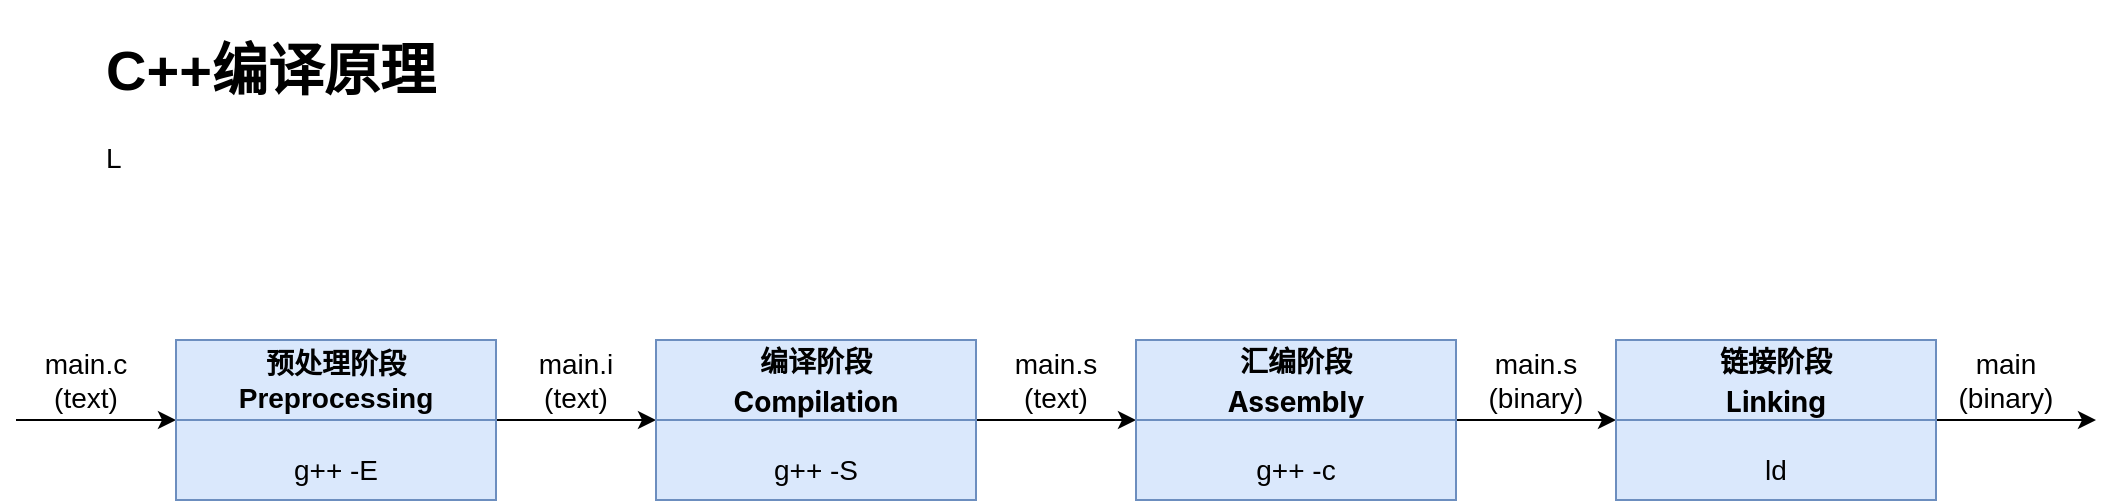 <mxfile version="20.8.20" type="github" pages="3">
  <diagram id="2QaJKraNP7_s9oX8NELw" name="Compile">
    <mxGraphModel dx="1773" dy="1879" grid="1" gridSize="10" guides="1" tooltips="1" connect="1" arrows="1" fold="1" page="1" pageScale="1" pageWidth="827" pageHeight="1169" math="0" shadow="0">
      <root>
        <mxCell id="0" />
        <mxCell id="1" parent="0" />
        <mxCell id="NPvGiKjx7n4U_hySeIdq-13" value="" style="group;fillColor=#dae8fc;strokeColor=#6c8ebf;container=0;" parent="1" vertex="1" connectable="0">
          <mxGeometry x="40" y="120" width="160" height="80" as="geometry" />
        </mxCell>
        <mxCell id="NPvGiKjx7n4U_hySeIdq-14" style="edgeStyle=orthogonalEdgeStyle;rounded=0;orthogonalLoop=1;jettySize=auto;html=1;exitX=1;exitY=0.5;exitDx=0;exitDy=0;entryX=0;entryY=0.5;entryDx=0;entryDy=0;fontSize=14;" parent="1" source="NPvGiKjx7n4U_hySeIdq-1" target="NPvGiKjx7n4U_hySeIdq-3" edge="1">
          <mxGeometry relative="1" as="geometry" />
        </mxCell>
        <mxCell id="NPvGiKjx7n4U_hySeIdq-18" style="edgeStyle=orthogonalEdgeStyle;rounded=0;orthogonalLoop=1;jettySize=auto;html=1;exitX=1;exitY=0.5;exitDx=0;exitDy=0;entryX=0;entryY=0.5;entryDx=0;entryDy=0;fontSize=14;" parent="1" source="NPvGiKjx7n4U_hySeIdq-3" target="NPvGiKjx7n4U_hySeIdq-5" edge="1">
          <mxGeometry relative="1" as="geometry" />
        </mxCell>
        <mxCell id="NPvGiKjx7n4U_hySeIdq-19" style="edgeStyle=orthogonalEdgeStyle;rounded=0;orthogonalLoop=1;jettySize=auto;html=1;exitX=1;exitY=0.5;exitDx=0;exitDy=0;entryX=0;entryY=0.5;entryDx=0;entryDy=0;fontSize=14;" parent="1" source="NPvGiKjx7n4U_hySeIdq-5" target="NPvGiKjx7n4U_hySeIdq-7" edge="1">
          <mxGeometry relative="1" as="geometry" />
        </mxCell>
        <mxCell id="NPvGiKjx7n4U_hySeIdq-20" value="" style="endArrow=classic;html=1;rounded=0;fontSize=14;entryX=0;entryY=0.5;entryDx=0;entryDy=0;exitX=0;exitY=1;exitDx=0;exitDy=0;" parent="1" source="NPvGiKjx7n4U_hySeIdq-27" target="NPvGiKjx7n4U_hySeIdq-1" edge="1">
          <mxGeometry width="50" height="50" relative="1" as="geometry">
            <mxPoint x="-60" y="160" as="sourcePoint" />
            <mxPoint x="-80" y="150" as="targetPoint" />
          </mxGeometry>
        </mxCell>
        <mxCell id="NPvGiKjx7n4U_hySeIdq-22" value="main.i&lt;br&gt;(text)" style="text;html=1;strokeColor=none;fillColor=none;align=center;verticalAlign=middle;whiteSpace=wrap;rounded=0;fontSize=14;" parent="1" vertex="1">
          <mxGeometry x="210" y="120" width="60" height="40" as="geometry" />
        </mxCell>
        <mxCell id="NPvGiKjx7n4U_hySeIdq-23" value="main.s&lt;br&gt;(text)" style="text;html=1;strokeColor=none;fillColor=none;align=center;verticalAlign=middle;whiteSpace=wrap;rounded=0;fontSize=14;" parent="1" vertex="1">
          <mxGeometry x="450" y="120" width="60" height="40" as="geometry" />
        </mxCell>
        <mxCell id="NPvGiKjx7n4U_hySeIdq-24" value="main.s&lt;br&gt;(binary)" style="text;html=1;strokeColor=none;fillColor=none;align=center;verticalAlign=middle;whiteSpace=wrap;rounded=0;fontSize=14;" parent="1" vertex="1">
          <mxGeometry x="690" y="120" width="60" height="40" as="geometry" />
        </mxCell>
        <mxCell id="NPvGiKjx7n4U_hySeIdq-25" style="edgeStyle=orthogonalEdgeStyle;rounded=0;orthogonalLoop=1;jettySize=auto;html=1;exitX=1;exitY=0.5;exitDx=0;exitDy=0;fontSize=14;" parent="1" source="NPvGiKjx7n4U_hySeIdq-7" edge="1">
          <mxGeometry relative="1" as="geometry">
            <mxPoint x="1000" y="160" as="targetPoint" />
          </mxGeometry>
        </mxCell>
        <mxCell id="NPvGiKjx7n4U_hySeIdq-26" value="main&lt;br&gt;(binary)" style="text;html=1;strokeColor=none;fillColor=none;align=center;verticalAlign=middle;whiteSpace=wrap;rounded=0;fontSize=14;" parent="1" vertex="1">
          <mxGeometry x="920" y="120" width="70" height="40" as="geometry" />
        </mxCell>
        <mxCell id="NPvGiKjx7n4U_hySeIdq-27" value="&lt;span style=&quot;background-color: rgb(255, 255, 255);&quot;&gt;main.c&lt;/span&gt;&lt;br style=&quot;&quot;&gt;&lt;span style=&quot;background-color: rgb(255, 255, 255);&quot;&gt;(text)&lt;/span&gt;" style="text;html=1;strokeColor=none;fillColor=none;align=center;verticalAlign=middle;whiteSpace=wrap;rounded=0;fontSize=14;" parent="1" vertex="1">
          <mxGeometry x="-40" y="120" width="70" height="40" as="geometry" />
        </mxCell>
        <mxCell id="NPvGiKjx7n4U_hySeIdq-1" value="" style="rounded=0;whiteSpace=wrap;html=1;fillColor=#dae8fc;strokeColor=#6c8ebf;" parent="1" vertex="1">
          <mxGeometry x="40" y="120" width="160" height="80" as="geometry" />
        </mxCell>
        <mxCell id="NPvGiKjx7n4U_hySeIdq-2" value="&lt;font style=&quot;font-size: 14px;&quot;&gt;&lt;b&gt;预处理阶段Preprocessing&lt;/b&gt;&lt;/font&gt;" style="text;html=1;strokeColor=#6c8ebf;fillColor=#dae8fc;align=center;verticalAlign=middle;whiteSpace=wrap;rounded=0;" parent="1" vertex="1">
          <mxGeometry x="40" y="120" width="160" height="40" as="geometry" />
        </mxCell>
        <mxCell id="NPvGiKjx7n4U_hySeIdq-9" value="g++ -E" style="text;html=1;strokeColor=none;fillColor=none;align=center;verticalAlign=middle;whiteSpace=wrap;rounded=0;fontSize=14;" parent="1" vertex="1">
          <mxGeometry x="40" y="170" width="160" height="30" as="geometry" />
        </mxCell>
        <mxCell id="NPvGiKjx7n4U_hySeIdq-3" value="" style="rounded=0;whiteSpace=wrap;html=1;fillColor=#dae8fc;strokeColor=#6c8ebf;" parent="1" vertex="1">
          <mxGeometry x="280" y="120" width="160" height="80" as="geometry" />
        </mxCell>
        <mxCell id="NPvGiKjx7n4U_hySeIdq-4" value="&lt;span style=&quot;box-sizing: border-box; outline: 0px; overflow-wrap: break-word; font-family: -apple-system, &amp;quot;SF UI Text&amp;quot;, Arial, &amp;quot;PingFang SC&amp;quot;, &amp;quot;Hiragino Sans GB&amp;quot;, &amp;quot;Microsoft YaHei&amp;quot;, &amp;quot;WenQuanYi Micro Hei&amp;quot;, sans-serif, SimHei, SimSun; font-size: 16px; text-align: left;&quot;&gt;&lt;span style=&quot;box-sizing: border-box; outline: 0px; margin: 0px; padding: 0px; overflow-wrap: break-word; font-size: 14px;&quot;&gt;&lt;b style=&quot;&quot;&gt;编译阶段&lt;br&gt;Compilation&lt;/b&gt;&lt;/span&gt;&lt;/span&gt;" style="text;html=1;strokeColor=#6c8ebf;fillColor=#dae8fc;align=center;verticalAlign=middle;whiteSpace=wrap;rounded=0;" parent="1" vertex="1">
          <mxGeometry x="280" y="120" width="160" height="40" as="geometry" />
        </mxCell>
        <mxCell id="NPvGiKjx7n4U_hySeIdq-10" value="g++ -S" style="text;html=1;strokeColor=none;fillColor=none;align=center;verticalAlign=middle;whiteSpace=wrap;rounded=0;fontSize=14;" parent="1" vertex="1">
          <mxGeometry x="280" y="170" width="160" height="30" as="geometry" />
        </mxCell>
        <mxCell id="NPvGiKjx7n4U_hySeIdq-5" value="" style="rounded=0;whiteSpace=wrap;html=1;fillColor=#dae8fc;strokeColor=#6c8ebf;" parent="1" vertex="1">
          <mxGeometry x="520" y="120" width="160" height="80" as="geometry" />
        </mxCell>
        <mxCell id="NPvGiKjx7n4U_hySeIdq-6" value="&lt;span style=&quot;box-sizing: border-box; outline: 0px; font-weight: 700; overflow-wrap: break-word; font-family: -apple-system, &amp;quot;SF UI Text&amp;quot;, Arial, &amp;quot;PingFang SC&amp;quot;, &amp;quot;Hiragino Sans GB&amp;quot;, &amp;quot;Microsoft YaHei&amp;quot;, &amp;quot;WenQuanYi Micro Hei&amp;quot;, sans-serif, SimHei, SimSun; font-size: 16px; text-align: left;&quot;&gt;&lt;span style=&quot;box-sizing: border-box; outline: 0px; margin: 0px; padding: 0px; overflow-wrap: break-word; font-size: 14px;&quot;&gt;汇编阶段&lt;br&gt;Assembly&lt;/span&gt;&lt;/span&gt;" style="text;html=1;strokeColor=#6c8ebf;fillColor=#dae8fc;align=center;verticalAlign=middle;whiteSpace=wrap;rounded=0;" parent="1" vertex="1">
          <mxGeometry x="520" y="120" width="160" height="40" as="geometry" />
        </mxCell>
        <mxCell id="NPvGiKjx7n4U_hySeIdq-11" value="g++ -c" style="text;html=1;strokeColor=none;fillColor=none;align=center;verticalAlign=middle;whiteSpace=wrap;rounded=0;fontSize=14;" parent="1" vertex="1">
          <mxGeometry x="520" y="170" width="160" height="30" as="geometry" />
        </mxCell>
        <mxCell id="NPvGiKjx7n4U_hySeIdq-7" value="" style="rounded=0;whiteSpace=wrap;html=1;fillColor=#dae8fc;strokeColor=#6c8ebf;" parent="1" vertex="1">
          <mxGeometry x="760" y="120" width="160" height="80" as="geometry" />
        </mxCell>
        <mxCell id="NPvGiKjx7n4U_hySeIdq-8" value="&lt;span style=&quot;box-sizing: border-box; outline: 0px; font-weight: 700; overflow-wrap: break-word; font-family: -apple-system, &amp;quot;SF UI Text&amp;quot;, Arial, &amp;quot;PingFang SC&amp;quot;, &amp;quot;Hiragino Sans GB&amp;quot;, &amp;quot;Microsoft YaHei&amp;quot;, &amp;quot;WenQuanYi Micro Hei&amp;quot;, sans-serif, SimHei, SimSun; font-size: 16px; text-align: left;&quot;&gt;&lt;span style=&quot;box-sizing: border-box; outline: 0px; margin: 0px; padding: 0px; overflow-wrap: break-word; font-size: 14px;&quot;&gt;链接阶段&lt;br&gt;Linking&lt;/span&gt;&lt;/span&gt;" style="text;html=1;strokeColor=#6c8ebf;fillColor=#dae8fc;align=center;verticalAlign=middle;whiteSpace=wrap;rounded=0;" parent="1" vertex="1">
          <mxGeometry x="760" y="120" width="160" height="40" as="geometry" />
        </mxCell>
        <mxCell id="NPvGiKjx7n4U_hySeIdq-12" value="ld" style="text;html=1;strokeColor=none;fillColor=none;align=center;verticalAlign=middle;whiteSpace=wrap;rounded=0;fontSize=14;" parent="1" vertex="1">
          <mxGeometry x="760" y="170" width="160" height="30" as="geometry" />
        </mxCell>
        <mxCell id="NPvGiKjx7n4U_hySeIdq-28" value="&lt;h1&gt;C++编译原理&lt;/h1&gt;&lt;p&gt;L&lt;/p&gt;" style="text;html=1;strokeColor=none;fillColor=none;spacing=5;spacingTop=-20;whiteSpace=wrap;overflow=hidden;rounded=0;labelBackgroundColor=none;fontSize=14;" parent="1" vertex="1">
          <mxGeometry y="-40" width="880" height="120" as="geometry" />
        </mxCell>
      </root>
    </mxGraphModel>
  </diagram>
  <diagram id="-bMnwvA1zlrodXuLsn9L" name="ObjectModel">
    <mxGraphModel dx="2261" dy="1933" grid="1" gridSize="10" guides="1" tooltips="1" connect="1" arrows="1" fold="1" page="1" pageScale="1" pageWidth="827" pageHeight="1169" math="0" shadow="0">
      <root>
        <mxCell id="0" />
        <mxCell id="1" parent="0" />
        <mxCell id="Qu3RIkdoz-vAz7AUVEhQ-127" value="" style="rounded=0;whiteSpace=wrap;html=1;fontSize=14;fillColor=#f5f5f5;fontColor=#333333;strokeColor=none;" parent="1" vertex="1">
          <mxGeometry x="630" y="850" width="140" height="100" as="geometry" />
        </mxCell>
        <mxCell id="Qu3RIkdoz-vAz7AUVEhQ-126" value="" style="rounded=0;whiteSpace=wrap;html=1;fontSize=14;fillColor=#f5f5f5;fontColor=#333333;strokeColor=none;" parent="1" vertex="1">
          <mxGeometry x="180" y="870" width="410" height="170" as="geometry" />
        </mxCell>
        <mxCell id="Qu3RIkdoz-vAz7AUVEhQ-125" value="" style="rounded=0;whiteSpace=wrap;html=1;fontSize=14;fillColor=#eeeeee;strokeColor=none;" parent="1" vertex="1">
          <mxGeometry x="180" y="680" width="410" height="170" as="geometry" />
        </mxCell>
        <mxCell id="Qu3RIkdoz-vAz7AUVEhQ-124" value="" style="rounded=0;whiteSpace=wrap;html=1;fontSize=14;fillColor=#f5f5f5;fontColor=#333333;strokeColor=none;" parent="1" vertex="1">
          <mxGeometry x="-280" y="710" width="430" height="240" as="geometry" />
        </mxCell>
        <mxCell id="Qu3RIkdoz-vAz7AUVEhQ-1" value="&lt;font style=&quot;font-size: 14px;&quot;&gt;Point::Point(float)&lt;/font&gt;" style="rounded=0;whiteSpace=wrap;html=1;fillColor=#dae8fc;strokeColor=#6c8ebf;align=left;" parent="1" vertex="1">
          <mxGeometry y="80" width="240" height="40" as="geometry" />
        </mxCell>
        <mxCell id="Qu3RIkdoz-vAz7AUVEhQ-2" value="&lt;font style=&quot;font-size: 14px;&quot;&gt;float Point::x()&lt;/font&gt;" style="rounded=0;whiteSpace=wrap;html=1;fillColor=#dae8fc;strokeColor=#6c8ebf;align=left;" parent="1" vertex="1">
          <mxGeometry y="240" width="240" height="40" as="geometry" />
        </mxCell>
        <mxCell id="Qu3RIkdoz-vAz7AUVEhQ-3" value="&lt;font style=&quot;font-size: 14px;&quot;&gt;Point::~Point()&lt;/font&gt;" style="rounded=0;whiteSpace=wrap;html=1;fillColor=#dae8fc;strokeColor=#6c8ebf;align=left;" parent="1" vertex="1">
          <mxGeometry y="160" width="240" height="40" as="geometry" />
        </mxCell>
        <mxCell id="Qu3RIkdoz-vAz7AUVEhQ-4" value="&lt;font style=&quot;font-size: 14px;&quot;&gt;int Point::PointCount()&lt;/font&gt;" style="rounded=0;whiteSpace=wrap;html=1;fillColor=#dae8fc;strokeColor=#6c8ebf;align=left;" parent="1" vertex="1">
          <mxGeometry y="320" width="240" height="40" as="geometry" />
        </mxCell>
        <mxCell id="Qu3RIkdoz-vAz7AUVEhQ-5" value="&lt;font style=&quot;font-size: 14px;&quot;&gt;float Point::_x&lt;/font&gt;" style="rounded=0;whiteSpace=wrap;html=1;fillColor=#ffe6cc;strokeColor=#d79b00;align=left;" parent="1" vertex="1">
          <mxGeometry y="480" width="240" height="40" as="geometry" />
        </mxCell>
        <mxCell id="Qu3RIkdoz-vAz7AUVEhQ-6" value="&lt;font style=&quot;font-size: 14px;&quot;&gt;ostream&amp;amp; Point::print(ostream&amp;amp; os)&lt;/font&gt;" style="rounded=0;whiteSpace=wrap;html=1;fillColor=#dae8fc;strokeColor=#6c8ebf;align=left;" parent="1" vertex="1">
          <mxGeometry y="400" width="240" height="40" as="geometry" />
        </mxCell>
        <mxCell id="Qu3RIkdoz-vAz7AUVEhQ-7" value="&lt;font style=&quot;font-size: 14px;&quot;&gt;int&amp;nbsp; Point::_point_cout&lt;/font&gt;" style="rounded=0;whiteSpace=wrap;html=1;fillColor=#ffe6cc;strokeColor=#d79b00;align=left;" parent="1" vertex="1">
          <mxGeometry y="560" width="240" height="40" as="geometry" />
        </mxCell>
        <mxCell id="Qu3RIkdoz-vAz7AUVEhQ-8" value="" style="rounded=0;whiteSpace=wrap;html=1;fontSize=14;fillColor=#f8cecc;strokeColor=#b85450;" parent="1" vertex="1">
          <mxGeometry x="-200" y="200" width="120" height="280" as="geometry" />
        </mxCell>
        <mxCell id="Qu3RIkdoz-vAz7AUVEhQ-17" style="edgeStyle=orthogonalEdgeStyle;rounded=0;orthogonalLoop=1;jettySize=auto;html=1;entryX=0;entryY=0.5;entryDx=0;entryDy=0;fontSize=14;startArrow=oval;startFill=1;" parent="1" source="Qu3RIkdoz-vAz7AUVEhQ-9" target="Qu3RIkdoz-vAz7AUVEhQ-1" edge="1">
          <mxGeometry relative="1" as="geometry">
            <Array as="points">
              <mxPoint x="-70" y="220" />
              <mxPoint x="-70" y="100" />
            </Array>
          </mxGeometry>
        </mxCell>
        <mxCell id="Qu3RIkdoz-vAz7AUVEhQ-9" value="" style="rounded=0;whiteSpace=wrap;html=1;fontSize=14;fillColor=#dae8fc;strokeColor=#6c8ebf;" parent="1" vertex="1">
          <mxGeometry x="-200" y="200" width="120" height="40" as="geometry" />
        </mxCell>
        <mxCell id="Qu3RIkdoz-vAz7AUVEhQ-18" style="edgeStyle=orthogonalEdgeStyle;rounded=0;orthogonalLoop=1;jettySize=auto;html=1;exitX=1;exitY=0.5;exitDx=0;exitDy=0;entryX=0;entryY=0.5;entryDx=0;entryDy=0;fontSize=14;startArrow=oval;startFill=1;" parent="1" source="Qu3RIkdoz-vAz7AUVEhQ-10" target="Qu3RIkdoz-vAz7AUVEhQ-3" edge="1">
          <mxGeometry relative="1" as="geometry">
            <Array as="points">
              <mxPoint x="-50" y="260" />
              <mxPoint x="-50" y="180" />
            </Array>
          </mxGeometry>
        </mxCell>
        <mxCell id="Qu3RIkdoz-vAz7AUVEhQ-10" value="" style="rounded=0;whiteSpace=wrap;html=1;fontSize=14;fillColor=#dae8fc;strokeColor=#6c8ebf;" parent="1" vertex="1">
          <mxGeometry x="-200" y="240" width="120" height="40" as="geometry" />
        </mxCell>
        <mxCell id="Qu3RIkdoz-vAz7AUVEhQ-19" style="edgeStyle=orthogonalEdgeStyle;rounded=0;orthogonalLoop=1;jettySize=auto;html=1;exitX=1;exitY=0.5;exitDx=0;exitDy=0;entryX=0;entryY=0.25;entryDx=0;entryDy=0;fontSize=14;startArrow=oval;startFill=1;" parent="1" source="Qu3RIkdoz-vAz7AUVEhQ-11" target="Qu3RIkdoz-vAz7AUVEhQ-2" edge="1">
          <mxGeometry relative="1" as="geometry" />
        </mxCell>
        <mxCell id="Qu3RIkdoz-vAz7AUVEhQ-11" value="" style="rounded=0;whiteSpace=wrap;html=1;fontSize=14;fillColor=#dae8fc;strokeColor=#6c8ebf;" parent="1" vertex="1">
          <mxGeometry x="-200" y="280" width="120" height="40" as="geometry" />
        </mxCell>
        <mxCell id="Qu3RIkdoz-vAz7AUVEhQ-20" style="edgeStyle=orthogonalEdgeStyle;rounded=0;orthogonalLoop=1;jettySize=auto;html=1;exitX=1;exitY=0.5;exitDx=0;exitDy=0;entryX=0;entryY=0.5;entryDx=0;entryDy=0;fontSize=14;startArrow=oval;startFill=1;" parent="1" source="Qu3RIkdoz-vAz7AUVEhQ-12" target="Qu3RIkdoz-vAz7AUVEhQ-4" edge="1">
          <mxGeometry relative="1" as="geometry" />
        </mxCell>
        <mxCell id="Qu3RIkdoz-vAz7AUVEhQ-12" value="" style="rounded=0;whiteSpace=wrap;html=1;fontSize=14;fillColor=#dae8fc;strokeColor=#6c8ebf;" parent="1" vertex="1">
          <mxGeometry x="-200" y="320" width="120" height="40" as="geometry" />
        </mxCell>
        <mxCell id="Qu3RIkdoz-vAz7AUVEhQ-21" style="edgeStyle=orthogonalEdgeStyle;rounded=0;orthogonalLoop=1;jettySize=auto;html=1;exitX=1;exitY=0.5;exitDx=0;exitDy=0;entryX=0;entryY=0.5;entryDx=0;entryDy=0;fontSize=14;startArrow=oval;startFill=1;" parent="1" source="Qu3RIkdoz-vAz7AUVEhQ-13" target="Qu3RIkdoz-vAz7AUVEhQ-6" edge="1">
          <mxGeometry relative="1" as="geometry">
            <Array as="points">
              <mxPoint x="-40" y="380" />
              <mxPoint x="-40" y="420" />
            </Array>
          </mxGeometry>
        </mxCell>
        <mxCell id="Qu3RIkdoz-vAz7AUVEhQ-13" value="" style="rounded=0;whiteSpace=wrap;html=1;fontSize=14;fillColor=#dae8fc;strokeColor=#6c8ebf;" parent="1" vertex="1">
          <mxGeometry x="-200" y="360" width="120" height="40" as="geometry" />
        </mxCell>
        <mxCell id="Qu3RIkdoz-vAz7AUVEhQ-22" style="edgeStyle=orthogonalEdgeStyle;rounded=0;orthogonalLoop=1;jettySize=auto;html=1;exitX=1;exitY=0.5;exitDx=0;exitDy=0;entryX=0;entryY=0.5;entryDx=0;entryDy=0;fontSize=14;startArrow=oval;startFill=1;" parent="1" source="Qu3RIkdoz-vAz7AUVEhQ-14" target="Qu3RIkdoz-vAz7AUVEhQ-5" edge="1">
          <mxGeometry relative="1" as="geometry">
            <Array as="points">
              <mxPoint x="-50" y="420" />
              <mxPoint x="-50" y="500" />
            </Array>
          </mxGeometry>
        </mxCell>
        <mxCell id="Qu3RIkdoz-vAz7AUVEhQ-14" value="" style="rounded=0;whiteSpace=wrap;html=1;fontSize=14;fillColor=#ffe6cc;strokeColor=#d79b00;" parent="1" vertex="1">
          <mxGeometry x="-200" y="400" width="120" height="40" as="geometry" />
        </mxCell>
        <mxCell id="Qu3RIkdoz-vAz7AUVEhQ-23" style="edgeStyle=orthogonalEdgeStyle;rounded=0;orthogonalLoop=1;jettySize=auto;html=1;exitX=1;exitY=0.5;exitDx=0;exitDy=0;entryX=0;entryY=0.5;entryDx=0;entryDy=0;fontSize=14;startArrow=oval;startFill=1;" parent="1" source="Qu3RIkdoz-vAz7AUVEhQ-15" target="Qu3RIkdoz-vAz7AUVEhQ-7" edge="1">
          <mxGeometry relative="1" as="geometry">
            <Array as="points">
              <mxPoint x="-60" y="460" />
              <mxPoint x="-60" y="580" />
            </Array>
          </mxGeometry>
        </mxCell>
        <mxCell id="Qu3RIkdoz-vAz7AUVEhQ-15" value="" style="rounded=0;whiteSpace=wrap;html=1;fontSize=14;fillColor=#ffe6cc;strokeColor=#d79b00;" parent="1" vertex="1">
          <mxGeometry x="-200" y="440" width="120" height="40" as="geometry" />
        </mxCell>
        <mxCell id="Qu3RIkdoz-vAz7AUVEhQ-24" value="Point pt;" style="text;html=1;strokeColor=none;fillColor=none;align=center;verticalAlign=middle;whiteSpace=wrap;rounded=0;fontSize=14;" parent="1" vertex="1">
          <mxGeometry x="-200" y="490" width="60" height="30" as="geometry" />
        </mxCell>
        <mxCell id="Qu3RIkdoz-vAz7AUVEhQ-26" value="&lt;h1 style=&quot;border-color: var(--border-color);&quot;&gt;简单对象模型(Simple Object Model)&lt;/h1&gt;&lt;p&gt;L&lt;/p&gt;" style="text;html=1;strokeColor=none;fillColor=none;spacing=5;spacingTop=-20;whiteSpace=wrap;overflow=hidden;rounded=0;fontSize=14;" parent="1" vertex="1">
          <mxGeometry x="-190" y="-80" width="490" height="120" as="geometry" />
        </mxCell>
        <mxCell id="Qu3RIkdoz-vAz7AUVEhQ-34" value="" style="rounded=0;whiteSpace=wrap;html=1;fontSize=14;fillColor=#f8cecc;strokeColor=#b85450;" parent="1" vertex="1">
          <mxGeometry x="320" y="160" width="120" height="80" as="geometry" />
        </mxCell>
        <mxCell id="Qu3RIkdoz-vAz7AUVEhQ-53" style="edgeStyle=orthogonalEdgeStyle;rounded=0;orthogonalLoop=1;jettySize=auto;html=1;exitX=1;exitY=0.5;exitDx=0;exitDy=0;entryX=0;entryY=0.5;entryDx=0;entryDy=0;fontSize=14;startArrow=oval;startFill=1;fillColor=#ffe6cc;strokeColor=#d79b00;" parent="1" source="Qu3RIkdoz-vAz7AUVEhQ-36" target="Qu3RIkdoz-vAz7AUVEhQ-31" edge="1">
          <mxGeometry relative="1" as="geometry">
            <Array as="points">
              <mxPoint x="480" y="180" />
              <mxPoint x="480" y="100" />
            </Array>
          </mxGeometry>
        </mxCell>
        <mxCell id="Qu3RIkdoz-vAz7AUVEhQ-36" value="" style="rounded=0;whiteSpace=wrap;html=1;fontSize=14;fillColor=#ffe6cc;strokeColor=#d79b00;" parent="1" vertex="1">
          <mxGeometry x="320" y="160" width="120" height="40" as="geometry" />
        </mxCell>
        <mxCell id="Qu3RIkdoz-vAz7AUVEhQ-54" style="edgeStyle=orthogonalEdgeStyle;rounded=0;orthogonalLoop=1;jettySize=auto;html=1;exitX=1;exitY=0.5;exitDx=0;exitDy=0;entryX=0;entryY=0.75;entryDx=0;entryDy=0;fontSize=14;startArrow=oval;startFill=1;fillColor=#dae8fc;strokeColor=#6c8ebf;" parent="1" source="Qu3RIkdoz-vAz7AUVEhQ-38" target="Qu3RIkdoz-vAz7AUVEhQ-51" edge="1">
          <mxGeometry relative="1" as="geometry" />
        </mxCell>
        <mxCell id="Qu3RIkdoz-vAz7AUVEhQ-38" value="" style="rounded=0;whiteSpace=wrap;html=1;fontSize=14;fillColor=#dae8fc;strokeColor=#6c8ebf;" parent="1" vertex="1">
          <mxGeometry x="320" y="200" width="120" height="40" as="geometry" />
        </mxCell>
        <mxCell id="Qu3RIkdoz-vAz7AUVEhQ-49" value="Point pt;" style="text;html=1;strokeColor=none;fillColor=none;align=center;verticalAlign=middle;whiteSpace=wrap;rounded=0;fontSize=14;" parent="1" vertex="1">
          <mxGeometry x="320" y="250" width="60" height="30" as="geometry" />
        </mxCell>
        <mxCell id="Qu3RIkdoz-vAz7AUVEhQ-50" value="" style="group;fillColor=#ffe6cc;strokeColor=#d79b00;" parent="1" vertex="1" connectable="0">
          <mxGeometry x="520" y="80" width="240" height="80" as="geometry" />
        </mxCell>
        <mxCell id="Qu3RIkdoz-vAz7AUVEhQ-31" value="&lt;font style=&quot;font-size: 14px;&quot;&gt;_x&lt;/font&gt;" style="rounded=0;whiteSpace=wrap;html=1;fillColor=#ffe6cc;strokeColor=#d79b00;align=left;" parent="Qu3RIkdoz-vAz7AUVEhQ-50" vertex="1">
          <mxGeometry width="240" height="40" as="geometry" />
        </mxCell>
        <mxCell id="Qu3RIkdoz-vAz7AUVEhQ-33" value="&lt;font style=&quot;font-size: 14px;&quot;&gt;_point_cout&lt;/font&gt;" style="rounded=0;whiteSpace=wrap;html=1;fillColor=#ffe6cc;strokeColor=#d79b00;align=left;" parent="Qu3RIkdoz-vAz7AUVEhQ-50" vertex="1">
          <mxGeometry y="40" width="240" height="40" as="geometry" />
        </mxCell>
        <mxCell id="Qu3RIkdoz-vAz7AUVEhQ-52" value="" style="group" parent="1" vertex="1" connectable="0">
          <mxGeometry x="520" y="240" width="240" height="200" as="geometry" />
        </mxCell>
        <mxCell id="Qu3RIkdoz-vAz7AUVEhQ-27" value="&lt;font style=&quot;font-size: 14px;&quot;&gt;Point::Point(float)&lt;/font&gt;" style="rounded=0;whiteSpace=wrap;html=1;fillColor=#dae8fc;strokeColor=#6c8ebf;align=left;" parent="Qu3RIkdoz-vAz7AUVEhQ-52" vertex="1">
          <mxGeometry width="240" height="40" as="geometry" />
        </mxCell>
        <mxCell id="Qu3RIkdoz-vAz7AUVEhQ-29" value="&lt;font style=&quot;font-size: 14px;&quot;&gt;Point::~Point()&lt;/font&gt;" style="rounded=0;whiteSpace=wrap;html=1;fillColor=#dae8fc;strokeColor=#6c8ebf;align=left;" parent="Qu3RIkdoz-vAz7AUVEhQ-52" vertex="1">
          <mxGeometry y="40" width="240" height="40" as="geometry" />
        </mxCell>
        <mxCell id="Qu3RIkdoz-vAz7AUVEhQ-30" value="&lt;font style=&quot;font-size: 14px;&quot;&gt;int Point::PointCount()&lt;/font&gt;" style="rounded=0;whiteSpace=wrap;html=1;fillColor=#dae8fc;strokeColor=#6c8ebf;align=left;" parent="Qu3RIkdoz-vAz7AUVEhQ-52" vertex="1">
          <mxGeometry y="120" width="240" height="40" as="geometry" />
        </mxCell>
        <mxCell id="Qu3RIkdoz-vAz7AUVEhQ-32" value="&lt;font style=&quot;font-size: 14px;&quot;&gt;ostream&amp;amp; Point::print(ostream&amp;amp; os)&lt;/font&gt;" style="rounded=0;whiteSpace=wrap;html=1;fillColor=#dae8fc;strokeColor=#6c8ebf;align=left;" parent="Qu3RIkdoz-vAz7AUVEhQ-52" vertex="1">
          <mxGeometry y="160" width="240" height="40" as="geometry" />
        </mxCell>
        <mxCell id="Qu3RIkdoz-vAz7AUVEhQ-51" value="&lt;font style=&quot;font-size: 14px;&quot;&gt;float Point::x()&lt;/font&gt;" style="rounded=0;whiteSpace=wrap;html=1;fillColor=#dae8fc;strokeColor=#6c8ebf;align=left;" parent="Qu3RIkdoz-vAz7AUVEhQ-52" vertex="1">
          <mxGeometry y="80" width="240" height="40" as="geometry" />
        </mxCell>
        <mxCell id="Qu3RIkdoz-vAz7AUVEhQ-57" value="Member Data Table(内含实际数据)" style="text;html=1;strokeColor=none;fillColor=none;align=left;verticalAlign=middle;whiteSpace=wrap;rounded=0;fontSize=14;" parent="1" vertex="1">
          <mxGeometry x="520" y="170" width="230" height="30" as="geometry" />
        </mxCell>
        <mxCell id="Qu3RIkdoz-vAz7AUVEhQ-58" value="Function Member Table(内含函数地址)" style="text;html=1;strokeColor=none;fillColor=none;align=left;verticalAlign=middle;whiteSpace=wrap;rounded=0;fontSize=14;" parent="1" vertex="1">
          <mxGeometry x="520" y="445" width="260" height="30" as="geometry" />
        </mxCell>
        <mxCell id="Qu3RIkdoz-vAz7AUVEhQ-59" value="&lt;h1 style=&quot;border-color: var(--border-color);&quot;&gt;表格驱动模型(Table-driven Object Model)&lt;/h1&gt;&lt;p&gt;L&lt;/p&gt;" style="text;html=1;strokeColor=none;fillColor=none;spacing=5;spacingTop=-20;whiteSpace=wrap;overflow=hidden;rounded=0;fontSize=14;" parent="1" vertex="1">
          <mxGeometry x="320" y="-80" width="550" height="120" as="geometry" />
        </mxCell>
        <mxCell id="Qu3RIkdoz-vAz7AUVEhQ-60" value="" style="rounded=0;whiteSpace=wrap;html=1;fontSize=14;fillColor=#f8cecc;strokeColor=#b85450;" parent="1" vertex="1">
          <mxGeometry x="920" y="160" width="120" height="80" as="geometry" />
        </mxCell>
        <mxCell id="Qu3RIkdoz-vAz7AUVEhQ-61" style="edgeStyle=orthogonalEdgeStyle;rounded=0;orthogonalLoop=1;jettySize=auto;html=1;exitX=1;exitY=0.5;exitDx=0;exitDy=0;entryX=0;entryY=0.5;entryDx=0;entryDy=0;fontSize=14;startArrow=oval;startFill=1;fillColor=#ffe6cc;strokeColor=#d79b00;" parent="1" source="Qu3RIkdoz-vAz7AUVEhQ-62" target="Qu3RIkdoz-vAz7AUVEhQ-67" edge="1">
          <mxGeometry relative="1" as="geometry">
            <Array as="points">
              <mxPoint x="1080" y="180" />
              <mxPoint x="1080" y="100" />
            </Array>
          </mxGeometry>
        </mxCell>
        <mxCell id="Qu3RIkdoz-vAz7AUVEhQ-62" value="float _x" style="rounded=0;whiteSpace=wrap;html=1;fontSize=14;fillColor=#ffe6cc;strokeColor=#d79b00;" parent="1" vertex="1">
          <mxGeometry x="920" y="160" width="120" height="40" as="geometry" />
        </mxCell>
        <mxCell id="Qu3RIkdoz-vAz7AUVEhQ-86" style="edgeStyle=orthogonalEdgeStyle;rounded=0;orthogonalLoop=1;jettySize=auto;html=1;exitX=1;exitY=0.5;exitDx=0;exitDy=0;entryX=0;entryY=0.5;entryDx=0;entryDy=0;fontSize=14;startArrow=oval;startFill=1;" parent="1" source="Qu3RIkdoz-vAz7AUVEhQ-64" target="Qu3RIkdoz-vAz7AUVEhQ-79" edge="1">
          <mxGeometry relative="1" as="geometry" />
        </mxCell>
        <mxCell id="Qu3RIkdoz-vAz7AUVEhQ-64" value="__vptr__Point" style="rounded=0;whiteSpace=wrap;html=1;fontSize=14;fillColor=#e1d5e7;strokeColor=#9673a6;" parent="1" vertex="1">
          <mxGeometry x="920" y="200" width="120" height="40" as="geometry" />
        </mxCell>
        <mxCell id="Qu3RIkdoz-vAz7AUVEhQ-65" value="Point pt;" style="text;html=1;strokeColor=none;fillColor=none;align=left;verticalAlign=middle;whiteSpace=wrap;rounded=0;fontSize=14;" parent="1" vertex="1">
          <mxGeometry x="920" y="290" width="120" height="30" as="geometry" />
        </mxCell>
        <mxCell id="Qu3RIkdoz-vAz7AUVEhQ-66" value="" style="group;fillColor=#ffe6cc;strokeColor=#d79b00;" parent="1" vertex="1" connectable="0">
          <mxGeometry x="1120" y="80" width="240" height="80" as="geometry" />
        </mxCell>
        <mxCell id="Qu3RIkdoz-vAz7AUVEhQ-67" value="&lt;font style=&quot;font-size: 14px;&quot;&gt;_x&lt;/font&gt;" style="rounded=0;whiteSpace=wrap;html=1;fillColor=#ffe6cc;strokeColor=#d79b00;align=left;" parent="Qu3RIkdoz-vAz7AUVEhQ-66" vertex="1">
          <mxGeometry width="240" height="40" as="geometry" />
        </mxCell>
        <mxCell id="Qu3RIkdoz-vAz7AUVEhQ-68" value="&lt;font style=&quot;font-size: 14px;&quot;&gt;_point_cout&lt;/font&gt;" style="rounded=0;whiteSpace=wrap;html=1;fillColor=#ffe6cc;strokeColor=#d79b00;align=left;" parent="Qu3RIkdoz-vAz7AUVEhQ-66" vertex="1">
          <mxGeometry y="40" width="240" height="40" as="geometry" />
        </mxCell>
        <mxCell id="Qu3RIkdoz-vAz7AUVEhQ-75" value="Member Data Table(内含实际数据)" style="text;html=1;strokeColor=none;fillColor=none;align=left;verticalAlign=middle;whiteSpace=wrap;rounded=0;fontSize=14;" parent="1" vertex="1">
          <mxGeometry x="1120" y="170" width="230" height="30" as="geometry" />
        </mxCell>
        <mxCell id="Qu3RIkdoz-vAz7AUVEhQ-76" value="&lt;b&gt;type_info for Pint&lt;/b&gt;" style="text;html=1;strokeColor=none;fillColor=none;align=left;verticalAlign=middle;whiteSpace=wrap;rounded=0;fontSize=14;" parent="1" vertex="1">
          <mxGeometry x="1400" y="210" width="240" height="30" as="geometry" />
        </mxCell>
        <mxCell id="Qu3RIkdoz-vAz7AUVEhQ-84" style="edgeStyle=orthogonalEdgeStyle;rounded=0;orthogonalLoop=1;jettySize=auto;html=1;exitX=1;exitY=0.5;exitDx=0;exitDy=0;entryX=0;entryY=0.5;entryDx=0;entryDy=0;fontSize=14;startArrow=oval;startFill=1;fillColor=#f8cecc;strokeColor=#b85450;" parent="1" source="Qu3RIkdoz-vAz7AUVEhQ-78" target="Qu3RIkdoz-vAz7AUVEhQ-73" edge="1">
          <mxGeometry relative="1" as="geometry" />
        </mxCell>
        <mxCell id="Qu3RIkdoz-vAz7AUVEhQ-83" style="edgeStyle=orthogonalEdgeStyle;rounded=0;orthogonalLoop=1;jettySize=auto;html=1;exitX=1;exitY=0.5;exitDx=0;exitDy=0;entryX=0;entryY=0.5;entryDx=0;entryDy=0;fontSize=14;startArrow=oval;startFill=1;fillColor=#f8cecc;strokeColor=#b85450;" parent="1" source="Qu3RIkdoz-vAz7AUVEhQ-79" target="Qu3RIkdoz-vAz7AUVEhQ-71" edge="1">
          <mxGeometry relative="1" as="geometry" />
        </mxCell>
        <mxCell id="Qu3RIkdoz-vAz7AUVEhQ-85" style="edgeStyle=orthogonalEdgeStyle;rounded=0;orthogonalLoop=1;jettySize=auto;html=1;exitX=1;exitY=0.5;exitDx=0;exitDy=0;entryX=0;entryY=0.5;entryDx=0;entryDy=0;fontSize=14;startArrow=oval;startFill=1;fillColor=#d5e8d4;strokeColor=#82b366;" parent="1" source="Qu3RIkdoz-vAz7AUVEhQ-80" target="Qu3RIkdoz-vAz7AUVEhQ-82" edge="1">
          <mxGeometry relative="1" as="geometry" />
        </mxCell>
        <mxCell id="Qu3RIkdoz-vAz7AUVEhQ-81" value="virtual table for Point" style="text;html=1;strokeColor=none;fillColor=none;align=left;verticalAlign=middle;whiteSpace=wrap;rounded=0;fontSize=14;" parent="1" vertex="1">
          <mxGeometry x="1120" y="370" width="240" height="30" as="geometry" />
        </mxCell>
        <mxCell id="Qu3RIkdoz-vAz7AUVEhQ-82" value="" style="rounded=0;whiteSpace=wrap;html=1;fontSize=14;fillColor=#d5e8d4;strokeColor=#82b366;" parent="1" vertex="1">
          <mxGeometry x="1400" y="160" width="240" height="40" as="geometry" />
        </mxCell>
        <mxCell id="Qu3RIkdoz-vAz7AUVEhQ-71" value="&lt;font style=&quot;font-size: 14px;&quot;&gt;Point::~Point()&lt;/font&gt;" style="rounded=0;whiteSpace=wrap;html=1;fillColor=#f8cecc;strokeColor=#b85450;align=left;" parent="1" vertex="1">
          <mxGeometry x="1400" y="280" width="240" height="40" as="geometry" />
        </mxCell>
        <mxCell id="Qu3RIkdoz-vAz7AUVEhQ-73" value="&lt;font style=&quot;font-size: 14px;&quot;&gt;ostream&amp;amp; Point::print(ostream&amp;amp; os)&lt;/font&gt;" style="rounded=0;whiteSpace=wrap;html=1;fillColor=#f8cecc;strokeColor=#b85450;align=left;" parent="1" vertex="1">
          <mxGeometry x="1400" y="360" width="240" height="40" as="geometry" />
        </mxCell>
        <mxCell id="Qu3RIkdoz-vAz7AUVEhQ-87" value="" style="group" parent="1" vertex="1" connectable="0">
          <mxGeometry x="1120" y="240" width="240" height="120" as="geometry" />
        </mxCell>
        <mxCell id="Qu3RIkdoz-vAz7AUVEhQ-78" value="" style="rounded=0;whiteSpace=wrap;html=1;fontSize=14;fillColor=#f8cecc;strokeColor=#b85450;" parent="Qu3RIkdoz-vAz7AUVEhQ-87" vertex="1">
          <mxGeometry y="80" width="240" height="40" as="geometry" />
        </mxCell>
        <mxCell id="Qu3RIkdoz-vAz7AUVEhQ-79" value="" style="rounded=0;whiteSpace=wrap;html=1;fontSize=14;fillColor=#f8cecc;strokeColor=#b85450;" parent="Qu3RIkdoz-vAz7AUVEhQ-87" vertex="1">
          <mxGeometry y="40" width="240" height="40" as="geometry" />
        </mxCell>
        <mxCell id="Qu3RIkdoz-vAz7AUVEhQ-80" value="" style="rounded=0;whiteSpace=wrap;html=1;fontSize=14;fillColor=#d5e8d4;strokeColor=#82b366;" parent="Qu3RIkdoz-vAz7AUVEhQ-87" vertex="1">
          <mxGeometry width="240" height="40" as="geometry" />
        </mxCell>
        <mxCell id="Qu3RIkdoz-vAz7AUVEhQ-90" value="&lt;font style=&quot;font-size: 14px;&quot;&gt;static int Point::_point_cout&lt;/font&gt;" style="rounded=0;whiteSpace=wrap;html=1;fillColor=#ffff88;strokeColor=#36393d;align=left;" parent="1" vertex="1">
          <mxGeometry x="920" y="480" width="200" height="40" as="geometry" />
        </mxCell>
        <mxCell id="Qu3RIkdoz-vAz7AUVEhQ-91" value="&lt;font style=&quot;font-size: 14px;&quot;&gt;int Point::PointCount()&lt;/font&gt;" style="rounded=0;whiteSpace=wrap;html=1;fillColor=#dae8fc;strokeColor=#6c8ebf;align=left;" parent="1" vertex="1">
          <mxGeometry y="320" width="240" height="40" as="geometry" />
        </mxCell>
        <mxCell id="Qu3RIkdoz-vAz7AUVEhQ-92" value="&lt;font style=&quot;font-size: 14px;&quot;&gt;Point::Point(float)&lt;/font&gt;" style="rounded=0;whiteSpace=wrap;html=1;fillColor=#ffff88;strokeColor=#36393d;align=left;" parent="1" vertex="1">
          <mxGeometry x="1360" y="480" width="120" height="40" as="geometry" />
        </mxCell>
        <mxCell id="Qu3RIkdoz-vAz7AUVEhQ-93" value="&lt;font style=&quot;font-size: 14px;&quot;&gt;int Point::PointCount()&lt;/font&gt;" style="rounded=0;whiteSpace=wrap;html=1;fillColor=#ffff88;strokeColor=#36393d;align=left;" parent="1" vertex="1">
          <mxGeometry x="1160" y="480" width="160" height="40" as="geometry" />
        </mxCell>
        <mxCell id="Qu3RIkdoz-vAz7AUVEhQ-94" value="&lt;font style=&quot;font-size: 14px;&quot;&gt;float Point::x()&lt;/font&gt;" style="rounded=0;whiteSpace=wrap;html=1;fillColor=#ffff88;strokeColor=#36393d;align=left;" parent="1" vertex="1">
          <mxGeometry x="1520" y="480" width="120" height="40" as="geometry" />
        </mxCell>
        <mxCell id="Qu3RIkdoz-vAz7AUVEhQ-95" value="&lt;h1 style=&quot;border-color: var(--border-color);&quot;&gt;C++对象模型(C++ Object Model)&lt;/h1&gt;&lt;p&gt;L&lt;/p&gt;" style="text;html=1;strokeColor=none;fillColor=none;spacing=5;spacingTop=-20;whiteSpace=wrap;overflow=hidden;rounded=0;fontSize=14;" parent="1" vertex="1">
          <mxGeometry x="920" y="-80" width="550" height="120" as="geometry" />
        </mxCell>
        <mxCell id="Qu3RIkdoz-vAz7AUVEhQ-96" value="" style="rounded=0;whiteSpace=wrap;html=1;fontSize=14;" parent="1" vertex="1">
          <mxGeometry x="1720" y="160" width="120" height="60" as="geometry" />
        </mxCell>
        <mxCell id="Qu3RIkdoz-vAz7AUVEhQ-97" value="" style="rounded=0;whiteSpace=wrap;html=1;fontSize=14;" parent="1" vertex="1">
          <mxGeometry x="790" y="-200" width="120" height="40" as="geometry" />
        </mxCell>
        <mxCell id="Qu3RIkdoz-vAz7AUVEhQ-98" value="" style="rounded=0;whiteSpace=wrap;html=1;fontSize=14;" parent="1" vertex="1">
          <mxGeometry x="-280" y="1880" width="120" height="60" as="geometry" />
        </mxCell>
        <mxCell id="Qu3RIkdoz-vAz7AUVEhQ-99" value="" style="rounded=0;whiteSpace=wrap;html=1;fontSize=14;" parent="1" vertex="1">
          <mxGeometry x="-400" y="120" width="120" height="40" as="geometry" />
        </mxCell>
        <mxCell id="Qu3RIkdoz-vAz7AUVEhQ-100" value="" style="rounded=0;whiteSpace=wrap;html=1;fontSize=14;fillColor=#e6d0de;strokeColor=#996185;gradientColor=#d5739d;" parent="1" vertex="1">
          <mxGeometry x="-240" y="760" width="160" height="40" as="geometry" />
        </mxCell>
        <mxCell id="Qu3RIkdoz-vAz7AUVEhQ-101" value="bptr" style="rounded=0;whiteSpace=wrap;html=1;fontSize=14;fillColor=#e1d5e7;strokeColor=#9673a6;" parent="1" vertex="1">
          <mxGeometry x="-240" y="800" width="160" height="40" as="geometry" />
        </mxCell>
        <mxCell id="Qu3RIkdoz-vAz7AUVEhQ-102" value="" style="rounded=0;whiteSpace=wrap;html=1;fontSize=14;fillColor=#f8cecc;strokeColor=#b85450;" parent="1" vertex="1">
          <mxGeometry x="-40" y="820" width="160" height="40" as="geometry" />
        </mxCell>
        <mxCell id="Qu3RIkdoz-vAz7AUVEhQ-113" style="edgeStyle=orthogonalEdgeStyle;rounded=0;orthogonalLoop=1;jettySize=auto;html=1;exitX=1;exitY=0.5;exitDx=0;exitDy=0;entryX=0;entryY=0;entryDx=0;entryDy=0;fontSize=14;startArrow=oval;startFill=1;fillColor=#e1d5e7;strokeColor=#9673a6;" parent="1" source="Qu3RIkdoz-vAz7AUVEhQ-101" target="Qu3RIkdoz-vAz7AUVEhQ-102" edge="1">
          <mxGeometry relative="1" as="geometry">
            <Array as="points">
              <mxPoint x="-50" y="820" />
              <mxPoint x="-50" y="820" />
            </Array>
          </mxGeometry>
        </mxCell>
        <mxCell id="Qu3RIkdoz-vAz7AUVEhQ-103" value="" style="rounded=0;whiteSpace=wrap;html=1;fontSize=14;fillColor=#f8cecc;strokeColor=#b85450;" parent="1" vertex="1">
          <mxGeometry x="-40" y="860" width="160" height="40" as="geometry" />
        </mxCell>
        <mxCell id="Qu3RIkdoz-vAz7AUVEhQ-104" value="&lt;b&gt;base class table for iostream&amp;nbsp;&lt;/b&gt;" style="text;html=1;strokeColor=none;fillColor=none;align=left;verticalAlign=middle;whiteSpace=wrap;rounded=0;fontSize=14;" parent="1" vertex="1">
          <mxGeometry x="-40" y="900" width="200" height="30" as="geometry" />
        </mxCell>
        <mxCell id="Qu3RIkdoz-vAz7AUVEhQ-105" value="istream class object" style="rounded=0;whiteSpace=wrap;html=1;fontSize=14;fillColor=#dae8fc;strokeColor=#6c8ebf;" parent="1" vertex="1">
          <mxGeometry x="200" y="760" width="160" height="40" as="geometry" />
        </mxCell>
        <mxCell id="Qu3RIkdoz-vAz7AUVEhQ-106" value="ostream class object" style="rounded=0;whiteSpace=wrap;html=1;fontSize=14;fillColor=#dae8fc;strokeColor=#6c8ebf;" parent="1" vertex="1">
          <mxGeometry x="200" y="920" width="160" height="40" as="geometry" />
        </mxCell>
        <mxCell id="Qu3RIkdoz-vAz7AUVEhQ-107" value="" style="rounded=0;whiteSpace=wrap;html=1;fontSize=14;fillColor=#f8cecc;strokeColor=#b85450;" parent="1" vertex="1">
          <mxGeometry x="400" y="780" width="160" height="40" as="geometry" />
        </mxCell>
        <mxCell id="Qu3RIkdoz-vAz7AUVEhQ-111" style="edgeStyle=orthogonalEdgeStyle;rounded=0;orthogonalLoop=1;jettySize=auto;html=1;exitX=1;exitY=0.5;exitDx=0;exitDy=0;entryX=0;entryY=0;entryDx=0;entryDy=0;fontSize=14;startArrow=oval;startFill=1;" parent="1" source="Qu3RIkdoz-vAz7AUVEhQ-105" target="Qu3RIkdoz-vAz7AUVEhQ-107" edge="1">
          <mxGeometry relative="1" as="geometry">
            <Array as="points">
              <mxPoint x="390" y="780" />
              <mxPoint x="390" y="780" />
            </Array>
          </mxGeometry>
        </mxCell>
        <mxCell id="Qu3RIkdoz-vAz7AUVEhQ-108" value="&lt;b&gt;base class table for istream&amp;nbsp;&lt;/b&gt;" style="text;html=1;strokeColor=none;fillColor=none;align=left;verticalAlign=middle;whiteSpace=wrap;rounded=0;fontSize=14;" parent="1" vertex="1">
          <mxGeometry x="400" y="820" width="200" height="20" as="geometry" />
        </mxCell>
        <mxCell id="Qu3RIkdoz-vAz7AUVEhQ-109" value="" style="rounded=0;whiteSpace=wrap;html=1;fontSize=14;fillColor=#f8cecc;strokeColor=#b85450;" parent="1" vertex="1">
          <mxGeometry x="400" y="940" width="160" height="40" as="geometry" />
        </mxCell>
        <mxCell id="Qu3RIkdoz-vAz7AUVEhQ-112" style="edgeStyle=orthogonalEdgeStyle;rounded=0;orthogonalLoop=1;jettySize=auto;html=1;exitX=1;exitY=0.5;exitDx=0;exitDy=0;entryX=0;entryY=0;entryDx=0;entryDy=0;fontSize=14;startArrow=oval;startFill=1;" parent="1" source="Qu3RIkdoz-vAz7AUVEhQ-106" target="Qu3RIkdoz-vAz7AUVEhQ-109" edge="1">
          <mxGeometry relative="1" as="geometry">
            <Array as="points">
              <mxPoint x="390" y="940" />
              <mxPoint x="390" y="940" />
            </Array>
          </mxGeometry>
        </mxCell>
        <mxCell id="Qu3RIkdoz-vAz7AUVEhQ-110" value="&lt;b&gt;base class table for ostream&amp;nbsp;&lt;/b&gt;" style="text;html=1;strokeColor=none;fillColor=none;align=left;verticalAlign=middle;whiteSpace=wrap;rounded=0;fontSize=14;" parent="1" vertex="1">
          <mxGeometry x="400" y="980" width="200" height="20" as="geometry" />
        </mxCell>
        <mxCell id="Qu3RIkdoz-vAz7AUVEhQ-114" value="" style="rounded=0;whiteSpace=wrap;html=1;fontSize=14;fillColor=#ffe6cc;strokeColor=#d79b00;" parent="1" vertex="1">
          <mxGeometry x="640" y="870" width="120" height="40" as="geometry" />
        </mxCell>
        <mxCell id="Qu3RIkdoz-vAz7AUVEhQ-116" style="rounded=0;orthogonalLoop=1;jettySize=auto;html=1;exitX=1;exitY=0.5;exitDx=0;exitDy=0;entryX=0;entryY=0.5;entryDx=0;entryDy=0;fontSize=14;startArrow=oval;startFill=1;" parent="1" source="Qu3RIkdoz-vAz7AUVEhQ-107" target="Qu3RIkdoz-vAz7AUVEhQ-114" edge="1">
          <mxGeometry relative="1" as="geometry" />
        </mxCell>
        <mxCell id="Qu3RIkdoz-vAz7AUVEhQ-117" style="edgeStyle=none;rounded=0;orthogonalLoop=1;jettySize=auto;html=1;exitX=1;exitY=0.5;exitDx=0;exitDy=0;fontSize=14;startArrow=oval;startFill=1;entryX=0;entryY=0.5;entryDx=0;entryDy=0;" parent="1" source="Qu3RIkdoz-vAz7AUVEhQ-109" target="Qu3RIkdoz-vAz7AUVEhQ-114" edge="1">
          <mxGeometry relative="1" as="geometry">
            <mxPoint x="640" y="830" as="targetPoint" />
          </mxGeometry>
        </mxCell>
        <mxCell id="Qu3RIkdoz-vAz7AUVEhQ-115" value="ios class object" style="text;html=1;strokeColor=none;fillColor=none;align=left;verticalAlign=middle;whiteSpace=wrap;rounded=0;fontSize=14;" parent="1" vertex="1">
          <mxGeometry x="640" y="920" width="120" height="20" as="geometry" />
        </mxCell>
        <mxCell id="Qu3RIkdoz-vAz7AUVEhQ-120" value="iostream class object" style="text;html=1;strokeColor=none;fillColor=none;align=left;verticalAlign=middle;whiteSpace=wrap;rounded=0;fontSize=14;" parent="1" vertex="1">
          <mxGeometry x="-240" y="850" width="160" height="30" as="geometry" />
        </mxCell>
        <mxCell id="Qu3RIkdoz-vAz7AUVEhQ-121" value="" style="rounded=0;whiteSpace=wrap;html=1;fontSize=14;fillColor=#dae8fc;strokeColor=#6c8ebf;gradientColor=#7ea6e0;" parent="1" vertex="1">
          <mxGeometry x="200" y="720" width="160" height="40" as="geometry" />
        </mxCell>
        <mxCell id="Qu3RIkdoz-vAz7AUVEhQ-118" style="edgeStyle=orthogonalEdgeStyle;rounded=0;orthogonalLoop=1;jettySize=auto;html=1;exitX=1;exitY=0.5;exitDx=0;exitDy=0;entryX=0;entryY=0;entryDx=0;entryDy=0;fontSize=14;startArrow=oval;startFill=1;" parent="1" source="Qu3RIkdoz-vAz7AUVEhQ-102" target="Qu3RIkdoz-vAz7AUVEhQ-121" edge="1">
          <mxGeometry relative="1" as="geometry">
            <Array as="points">
              <mxPoint x="140" y="840" />
              <mxPoint x="140" y="720" />
            </Array>
          </mxGeometry>
        </mxCell>
        <mxCell id="Qu3RIkdoz-vAz7AUVEhQ-122" value="" style="rounded=0;whiteSpace=wrap;html=1;fontSize=14;fillColor=#dae8fc;strokeColor=#6c8ebf;gradientColor=#7ea6e0;" parent="1" vertex="1">
          <mxGeometry x="200" y="880" width="160" height="40" as="geometry" />
        </mxCell>
        <mxCell id="Qu3RIkdoz-vAz7AUVEhQ-119" style="edgeStyle=orthogonalEdgeStyle;rounded=0;orthogonalLoop=1;jettySize=auto;html=1;exitX=1;exitY=0.5;exitDx=0;exitDy=0;entryX=0;entryY=0;entryDx=0;entryDy=0;fontSize=14;startArrow=oval;startFill=1;" parent="1" source="Qu3RIkdoz-vAz7AUVEhQ-103" target="Qu3RIkdoz-vAz7AUVEhQ-122" edge="1">
          <mxGeometry relative="1" as="geometry">
            <Array as="points">
              <mxPoint x="150" y="880" />
              <mxPoint x="150" y="880" />
            </Array>
          </mxGeometry>
        </mxCell>
        <mxCell id="Wpx6yf3mIhWvGk7DnYqP-5" style="rounded=0;orthogonalLoop=1;jettySize=auto;html=1;exitX=1;exitY=0.5;exitDx=0;exitDy=0;entryX=0;entryY=0.5;entryDx=0;entryDy=0;strokeWidth=1;fontSize=14;edgeStyle=orthogonalEdgeStyle;" edge="1" parent="1" source="Wpx6yf3mIhWvGk7DnYqP-1" target="Wpx6yf3mIhWvGk7DnYqP-4">
          <mxGeometry relative="1" as="geometry" />
        </mxCell>
        <mxCell id="Wpx6yf3mIhWvGk7DnYqP-1" value="" style="rounded=0;whiteSpace=wrap;html=1;strokeWidth=1;fontSize=14;fillColor=#dae8fc;strokeColor=#6c8ebf;" vertex="1" parent="1">
          <mxGeometry x="-220" y="1270" width="200" height="80" as="geometry" />
        </mxCell>
        <mxCell id="Wpx6yf3mIhWvGk7DnYqP-2" value="char 1 byte&lt;br&gt;(because Y is empty class)" style="rounded=0;whiteSpace=wrap;html=1;strokeWidth=1;fontSize=14;fillColor=#ffe6cc;strokeColor=#d79b00;" vertex="1" parent="1">
          <mxGeometry x="-220" y="1350" width="200" height="30" as="geometry" />
        </mxCell>
        <mxCell id="Wpx6yf3mIhWvGk7DnYqP-3" value="alignment padding" style="rounded=0;whiteSpace=wrap;html=1;strokeWidth=1;fontSize=14;fillColor=#f8cecc;strokeColor=#b85450;" vertex="1" parent="1">
          <mxGeometry x="-220" y="1380" width="200" height="50" as="geometry" />
        </mxCell>
        <mxCell id="Wpx6yf3mIhWvGk7DnYqP-4" value="char 1 byte&lt;br&gt;(because X is empty class)" style="rounded=0;whiteSpace=wrap;html=1;strokeWidth=1;fontSize=14;fillColor=#e1d5e7;strokeColor=#9673a6;" vertex="1" parent="1">
          <mxGeometry x="60" y="1450" width="210" height="40" as="geometry" />
        </mxCell>
        <mxCell id="Wpx6yf3mIhWvGk7DnYqP-9" value="&lt;b&gt;derived class Y&lt;/b&gt;" style="text;html=1;strokeColor=none;fillColor=none;align=center;verticalAlign=middle;whiteSpace=wrap;rounded=0;fontSize=14;" vertex="1" parent="1">
          <mxGeometry x="-220" y="1240" width="200" height="30" as="geometry" />
        </mxCell>
        <mxCell id="Wpx6yf3mIhWvGk7DnYqP-14" style="edgeStyle=orthogonalEdgeStyle;rounded=0;orthogonalLoop=1;jettySize=auto;html=1;exitX=1;exitY=0.5;exitDx=0;exitDy=0;entryX=0;entryY=0.5;entryDx=0;entryDy=0;strokeWidth=1;fontSize=14;" edge="1" parent="1" source="Wpx6yf3mIhWvGk7DnYqP-10" target="Wpx6yf3mIhWvGk7DnYqP-4">
          <mxGeometry relative="1" as="geometry" />
        </mxCell>
        <mxCell id="Wpx6yf3mIhWvGk7DnYqP-10" value="" style="rounded=0;whiteSpace=wrap;html=1;strokeWidth=1;fontSize=14;fillColor=#dae8fc;strokeColor=#6c8ebf;" vertex="1" parent="1">
          <mxGeometry x="-220" y="1510" width="200" height="80" as="geometry" />
        </mxCell>
        <mxCell id="Wpx6yf3mIhWvGk7DnYqP-11" value="char 1 byte&lt;br&gt;(because Z is empty class)" style="rounded=0;whiteSpace=wrap;html=1;strokeWidth=1;fontSize=14;fillColor=#ffe6cc;strokeColor=#d79b00;" vertex="1" parent="1">
          <mxGeometry x="-220" y="1590" width="200" height="30" as="geometry" />
        </mxCell>
        <mxCell id="Wpx6yf3mIhWvGk7DnYqP-12" value="alignment padding" style="rounded=0;whiteSpace=wrap;html=1;strokeWidth=1;fontSize=14;fillColor=#f8cecc;strokeColor=#b85450;" vertex="1" parent="1">
          <mxGeometry x="-220" y="1620" width="200" height="50" as="geometry" />
        </mxCell>
        <mxCell id="Wpx6yf3mIhWvGk7DnYqP-13" value="&lt;b&gt;derived class Z&lt;/b&gt;" style="text;html=1;strokeColor=none;fillColor=none;align=center;verticalAlign=middle;whiteSpace=wrap;rounded=0;fontSize=14;" vertex="1" parent="1">
          <mxGeometry x="-220" y="1480" width="200" height="30" as="geometry" />
        </mxCell>
        <mxCell id="Wpx6yf3mIhWvGk7DnYqP-15" value="&lt;b&gt;virtual base class X subobject&lt;/b&gt;" style="text;html=1;strokeColor=none;fillColor=none;align=center;verticalAlign=middle;whiteSpace=wrap;rounded=0;fontSize=14;" vertex="1" parent="1">
          <mxGeometry x="60" y="1410" width="220" height="30" as="geometry" />
        </mxCell>
        <mxCell id="Wpx6yf3mIhWvGk7DnYqP-16" style="rounded=0;orthogonalLoop=1;jettySize=auto;html=1;exitX=1;exitY=0.5;exitDx=0;exitDy=0;entryX=0;entryY=0.5;entryDx=0;entryDy=0;strokeWidth=1;fontSize=14;edgeStyle=orthogonalEdgeStyle;" edge="1" parent="1" source="Wpx6yf3mIhWvGk7DnYqP-17" target="Wpx6yf3mIhWvGk7DnYqP-20">
          <mxGeometry relative="1" as="geometry" />
        </mxCell>
        <mxCell id="Wpx6yf3mIhWvGk7DnYqP-17" value="" style="rounded=0;whiteSpace=wrap;html=1;strokeWidth=1;fontSize=14;fillColor=#dae8fc;strokeColor=#6c8ebf;" vertex="1" parent="1">
          <mxGeometry x="450" y="1270" width="200" height="80" as="geometry" />
        </mxCell>
        <mxCell id="Wpx6yf3mIhWvGk7DnYqP-20" value="char 1 byte&lt;br&gt;(because X is empty class)" style="rounded=0;whiteSpace=wrap;html=1;strokeWidth=1;fontSize=14;fillColor=#e1d5e7;strokeColor=#9673a6;" vertex="1" parent="1">
          <mxGeometry x="730" y="1370" width="210" height="40" as="geometry" />
        </mxCell>
        <mxCell id="Wpx6yf3mIhWvGk7DnYqP-21" value="&lt;b&gt;derived class Y&lt;/b&gt;" style="text;html=1;strokeColor=none;fillColor=none;align=center;verticalAlign=middle;whiteSpace=wrap;rounded=0;fontSize=14;" vertex="1" parent="1">
          <mxGeometry x="450" y="1250" width="200" height="20" as="geometry" />
        </mxCell>
        <mxCell id="Wpx6yf3mIhWvGk7DnYqP-22" style="edgeStyle=orthogonalEdgeStyle;rounded=0;orthogonalLoop=1;jettySize=auto;html=1;exitX=1;exitY=0.5;exitDx=0;exitDy=0;entryX=0;entryY=0.5;entryDx=0;entryDy=0;strokeWidth=1;fontSize=14;" edge="1" parent="1" source="Wpx6yf3mIhWvGk7DnYqP-23" target="Wpx6yf3mIhWvGk7DnYqP-20">
          <mxGeometry relative="1" as="geometry" />
        </mxCell>
        <mxCell id="Wpx6yf3mIhWvGk7DnYqP-23" value="" style="rounded=0;whiteSpace=wrap;html=1;strokeWidth=1;fontSize=14;fillColor=#dae8fc;strokeColor=#6c8ebf;" vertex="1" parent="1">
          <mxGeometry x="450" y="1430" width="200" height="80" as="geometry" />
        </mxCell>
        <mxCell id="Wpx6yf3mIhWvGk7DnYqP-26" value="&lt;b&gt;derived class Z&lt;/b&gt;" style="text;html=1;strokeColor=none;fillColor=none;align=center;verticalAlign=middle;whiteSpace=wrap;rounded=0;fontSize=14;" vertex="1" parent="1">
          <mxGeometry x="450" y="1410" width="200" height="12.5" as="geometry" />
        </mxCell>
        <mxCell id="Wpx6yf3mIhWvGk7DnYqP-27" value="&lt;b&gt;virtual base class X subobject&lt;/b&gt;" style="text;html=1;strokeColor=none;fillColor=none;align=center;verticalAlign=middle;whiteSpace=wrap;rounded=0;fontSize=14;" vertex="1" parent="1">
          <mxGeometry x="730" y="1322.5" width="220" height="30" as="geometry" />
        </mxCell>
        <mxCell id="Wpx6yf3mIhWvGk7DnYqP-29" value="4 byte" style="text;html=1;strokeColor=none;fillColor=none;align=center;verticalAlign=middle;whiteSpace=wrap;rounded=0;fontSize=14;" vertex="1" parent="1">
          <mxGeometry x="380" y="1297.5" width="60" height="25" as="geometry" />
        </mxCell>
        <mxCell id="Wpx6yf3mIhWvGk7DnYqP-30" value="1 byte" style="text;html=1;strokeColor=none;fillColor=none;align=center;verticalAlign=middle;whiteSpace=wrap;rounded=0;fontSize=14;" vertex="1" parent="1">
          <mxGeometry x="-290" y="1360" width="60" height="20" as="geometry" />
        </mxCell>
        <mxCell id="Wpx6yf3mIhWvGk7DnYqP-31" value="3 byte" style="text;html=1;strokeColor=none;fillColor=none;align=center;verticalAlign=middle;whiteSpace=wrap;rounded=0;fontSize=14;" vertex="1" parent="1">
          <mxGeometry x="-290" y="1395" width="60" height="20" as="geometry" />
        </mxCell>
        <mxCell id="Wpx6yf3mIhWvGk7DnYqP-32" value="1 byte" style="text;html=1;strokeColor=none;fillColor=none;align=center;verticalAlign=middle;whiteSpace=wrap;rounded=0;fontSize=14;" vertex="1" parent="1">
          <mxGeometry x="-290" y="1598" width="60" height="20" as="geometry" />
        </mxCell>
        <mxCell id="Wpx6yf3mIhWvGk7DnYqP-33" value="3 byte" style="text;html=1;strokeColor=none;fillColor=none;align=center;verticalAlign=middle;whiteSpace=wrap;rounded=0;fontSize=14;" vertex="1" parent="1">
          <mxGeometry x="-290" y="1637" width="60" height="20" as="geometry" />
        </mxCell>
        <mxCell id="Wpx6yf3mIhWvGk7DnYqP-34" value="4 byte" style="text;html=1;strokeColor=none;fillColor=none;align=center;verticalAlign=middle;whiteSpace=wrap;rounded=0;fontSize=14;" vertex="1" parent="1">
          <mxGeometry x="-290" y="1530" width="60" height="30" as="geometry" />
        </mxCell>
        <mxCell id="Wpx6yf3mIhWvGk7DnYqP-36" value="4 byte" style="text;html=1;strokeColor=none;fillColor=none;align=center;verticalAlign=middle;whiteSpace=wrap;rounded=0;fontSize=14;" vertex="1" parent="1">
          <mxGeometry x="-280" y="1307.5" width="60" height="25" as="geometry" />
        </mxCell>
        <mxCell id="Wpx6yf3mIhWvGk7DnYqP-37" value="4 byte" style="text;html=1;strokeColor=none;fillColor=none;align=center;verticalAlign=middle;whiteSpace=wrap;rounded=0;fontSize=14;" vertex="1" parent="1">
          <mxGeometry x="380" y="1450" width="60" height="25" as="geometry" />
        </mxCell>
        <mxCell id="Wpx6yf3mIhWvGk7DnYqP-39" value="&lt;h1&gt;Data语义&lt;/h1&gt;&lt;p&gt;L.&lt;/p&gt;" style="text;html=1;strokeColor=none;fillColor=none;spacing=5;spacingTop=-20;whiteSpace=wrap;overflow=hidden;rounded=0;fontSize=14;" vertex="1" parent="1">
          <mxGeometry x="-200" y="1080" width="190" height="120" as="geometry" />
        </mxCell>
      </root>
    </mxGraphModel>
  </diagram>
  <diagram id="IK-IRtKsCRzmLnpz1M22" name="MemoryLayout">
    <mxGraphModel dx="1533" dy="1923" grid="1" gridSize="10" guides="1" tooltips="1" connect="1" arrows="1" fold="1" page="1" pageScale="1" pageWidth="827" pageHeight="1169" math="0" shadow="0">
      <root>
        <mxCell id="0" />
        <mxCell id="1" parent="0" />
        <mxCell id="ctgehstA1ukkNDkZArs4-1" value="" style="rounded=0;whiteSpace=wrap;html=1;fillColor=#f5f5f5;fontColor=#333333;strokeColor=#666666;" vertex="1" parent="1">
          <mxGeometry y="40" width="120" height="480" as="geometry" />
        </mxCell>
        <mxCell id="ctgehstA1ukkNDkZArs4-2" value="" style="rounded=0;whiteSpace=wrap;html=1;fillColor=#dae8fc;strokeColor=#6c8ebf;" vertex="1" parent="1">
          <mxGeometry y="120" width="120" height="280" as="geometry" />
        </mxCell>
        <mxCell id="ctgehstA1ukkNDkZArs4-3" value="Text" style="rounded=0;whiteSpace=wrap;html=1;fillColor=#f8cecc;strokeColor=#b85450;" vertex="1" parent="1">
          <mxGeometry y="480" width="120" height="40" as="geometry" />
        </mxCell>
        <mxCell id="ctgehstA1ukkNDkZArs4-4" value="&lt;font style=&quot;font-size: 14px;&quot;&gt;Initialized Data&lt;/font&gt;" style="rounded=0;whiteSpace=wrap;html=1;fillColor=#ffe6cc;strokeColor=#d79b00;" vertex="1" parent="1">
          <mxGeometry y="440" width="120" height="40" as="geometry" />
        </mxCell>
        <mxCell id="ctgehstA1ukkNDkZArs4-5" value="&lt;font style=&quot;font-size: 14px;&quot;&gt;Unitialize Data&lt;/font&gt;" style="rounded=0;whiteSpace=wrap;html=1;fillColor=#d5e8d4;strokeColor=#82b366;" vertex="1" parent="1">
          <mxGeometry y="400" width="120" height="40" as="geometry" />
        </mxCell>
        <mxCell id="ctgehstA1ukkNDkZArs4-10" value="" style="endArrow=none;dashed=1;html=1;rounded=0;" edge="1" parent="1">
          <mxGeometry width="50" height="50" relative="1" as="geometry">
            <mxPoint y="360" as="sourcePoint" />
            <mxPoint x="120" y="360" as="targetPoint" />
          </mxGeometry>
        </mxCell>
        <mxCell id="ctgehstA1ukkNDkZArs4-11" value="" style="endArrow=none;dashed=1;html=1;rounded=0;entryX=1.008;entryY=0.139;entryDx=0;entryDy=0;entryPerimeter=0;" edge="1" parent="1" target="ctgehstA1ukkNDkZArs4-2">
          <mxGeometry width="50" height="50" relative="1" as="geometry">
            <mxPoint y="160" as="sourcePoint" />
            <mxPoint x="80" y="160" as="targetPoint" />
          </mxGeometry>
        </mxCell>
        <mxCell id="ctgehstA1ukkNDkZArs4-12" value="&lt;font style=&quot;font-size: 14px;&quot;&gt;&lt;b&gt;stack&lt;/b&gt;&lt;/font&gt;" style="text;html=1;strokeColor=none;fillColor=none;align=center;verticalAlign=middle;whiteSpace=wrap;rounded=0;" vertex="1" parent="1">
          <mxGeometry x="30" y="138" width="60" height="16" as="geometry" />
        </mxCell>
        <mxCell id="ctgehstA1ukkNDkZArs4-13" value="&lt;font style=&quot;font-size: 14px;&quot;&gt;&lt;b&gt;Heap&lt;/b&gt;&lt;/font&gt;" style="text;html=1;strokeColor=none;fillColor=none;align=center;verticalAlign=middle;whiteSpace=wrap;rounded=0;" vertex="1" parent="1">
          <mxGeometry x="30" y="364" width="60" height="20" as="geometry" />
        </mxCell>
        <mxCell id="ctgehstA1ukkNDkZArs4-15" value="" style="endArrow=classic;html=1;rounded=0;fontSize=14;strokeWidth=2;" edge="1" parent="1">
          <mxGeometry width="50" height="50" relative="1" as="geometry">
            <mxPoint x="59.5" y="360" as="sourcePoint" />
            <mxPoint x="60" y="310" as="targetPoint" />
          </mxGeometry>
        </mxCell>
        <mxCell id="ctgehstA1ukkNDkZArs4-16" value="" style="endArrow=classic;html=1;rounded=0;fontSize=14;strokeWidth=2;" edge="1" parent="1">
          <mxGeometry width="50" height="50" relative="1" as="geometry">
            <mxPoint x="59.5" y="160" as="sourcePoint" />
            <mxPoint x="59.5" y="210" as="targetPoint" />
          </mxGeometry>
        </mxCell>
        <mxCell id="ctgehstA1ukkNDkZArs4-17" value="&lt;b&gt;High Address&lt;/b&gt;" style="text;html=1;strokeColor=none;fillColor=none;align=center;verticalAlign=middle;whiteSpace=wrap;rounded=0;fontSize=14;" vertex="1" parent="1">
          <mxGeometry x="-130" y="120" width="110" height="20" as="geometry" />
        </mxCell>
        <mxCell id="ctgehstA1ukkNDkZArs4-18" value="&lt;b&gt;Low Address&lt;/b&gt;" style="text;html=1;strokeColor=none;fillColor=none;align=center;verticalAlign=middle;whiteSpace=wrap;rounded=0;fontSize=14;" vertex="1" parent="1">
          <mxGeometry x="-120" y="500" width="110" height="20" as="geometry" />
        </mxCell>
        <mxCell id="ctgehstA1ukkNDkZArs4-19" value="" style="shape=curlyBracket;whiteSpace=wrap;html=1;rounded=1;flipH=1;labelPosition=right;verticalLabelPosition=middle;align=left;verticalAlign=middle;fontSize=14;size=0.5;direction=west;strokeWidth=2;" vertex="1" parent="1">
          <mxGeometry x="-26" y="400" width="20" height="80" as="geometry" />
        </mxCell>
        <mxCell id="ctgehstA1ukkNDkZArs4-20" value="&lt;b&gt;Data&lt;/b&gt;" style="text;html=1;strokeColor=none;fillColor=none;align=center;verticalAlign=middle;whiteSpace=wrap;rounded=0;fontSize=14;" vertex="1" parent="1">
          <mxGeometry x="-90" y="425" width="50" height="30" as="geometry" />
        </mxCell>
        <mxCell id="ctgehstA1ukkNDkZArs4-22" value="" style="rounded=0;whiteSpace=wrap;html=1;strokeWidth=1;fontSize=14;" vertex="1" parent="1">
          <mxGeometry x="-10" y="-120" width="120" height="60" as="geometry" />
        </mxCell>
        <mxCell id="ctgehstA1ukkNDkZArs4-23" value="" style="rounded=0;whiteSpace=wrap;html=1;strokeWidth=1;fontSize=14;" vertex="1" parent="1">
          <mxGeometry x="250" y="154" width="120" height="60" as="geometry" />
        </mxCell>
        <mxCell id="ctgehstA1ukkNDkZArs4-24" value="" style="rounded=0;whiteSpace=wrap;html=1;strokeWidth=1;fontSize=14;" vertex="1" parent="1">
          <mxGeometry x="-320" y="200" width="120" height="60" as="geometry" />
        </mxCell>
        <mxCell id="ctgehstA1ukkNDkZArs4-25" value="" style="rounded=0;whiteSpace=wrap;html=1;strokeWidth=1;fontSize=14;" vertex="1" parent="1">
          <mxGeometry x="-10" y="710" width="120" height="60" as="geometry" />
        </mxCell>
        <mxCell id="ctgehstA1ukkNDkZArs4-26" value="C++程序内存布局" style="text;html=1;strokeColor=none;fillColor=none;align=center;verticalAlign=middle;whiteSpace=wrap;rounded=0;fontSize=14;" vertex="1" parent="1">
          <mxGeometry y="560" width="160" height="30" as="geometry" />
        </mxCell>
      </root>
    </mxGraphModel>
  </diagram>
</mxfile>
